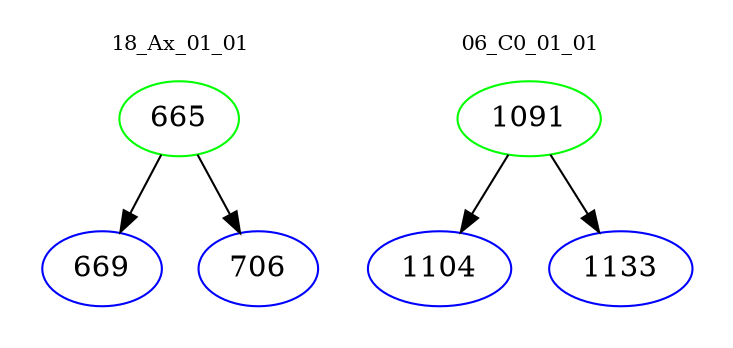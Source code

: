 digraph{
subgraph cluster_0 {
color = white
label = "18_Ax_01_01";
fontsize=10;
T0_665 [label="665", color="green"]
T0_665 -> T0_669 [color="black"]
T0_669 [label="669", color="blue"]
T0_665 -> T0_706 [color="black"]
T0_706 [label="706", color="blue"]
}
subgraph cluster_1 {
color = white
label = "06_C0_01_01";
fontsize=10;
T1_1091 [label="1091", color="green"]
T1_1091 -> T1_1104 [color="black"]
T1_1104 [label="1104", color="blue"]
T1_1091 -> T1_1133 [color="black"]
T1_1133 [label="1133", color="blue"]
}
}
